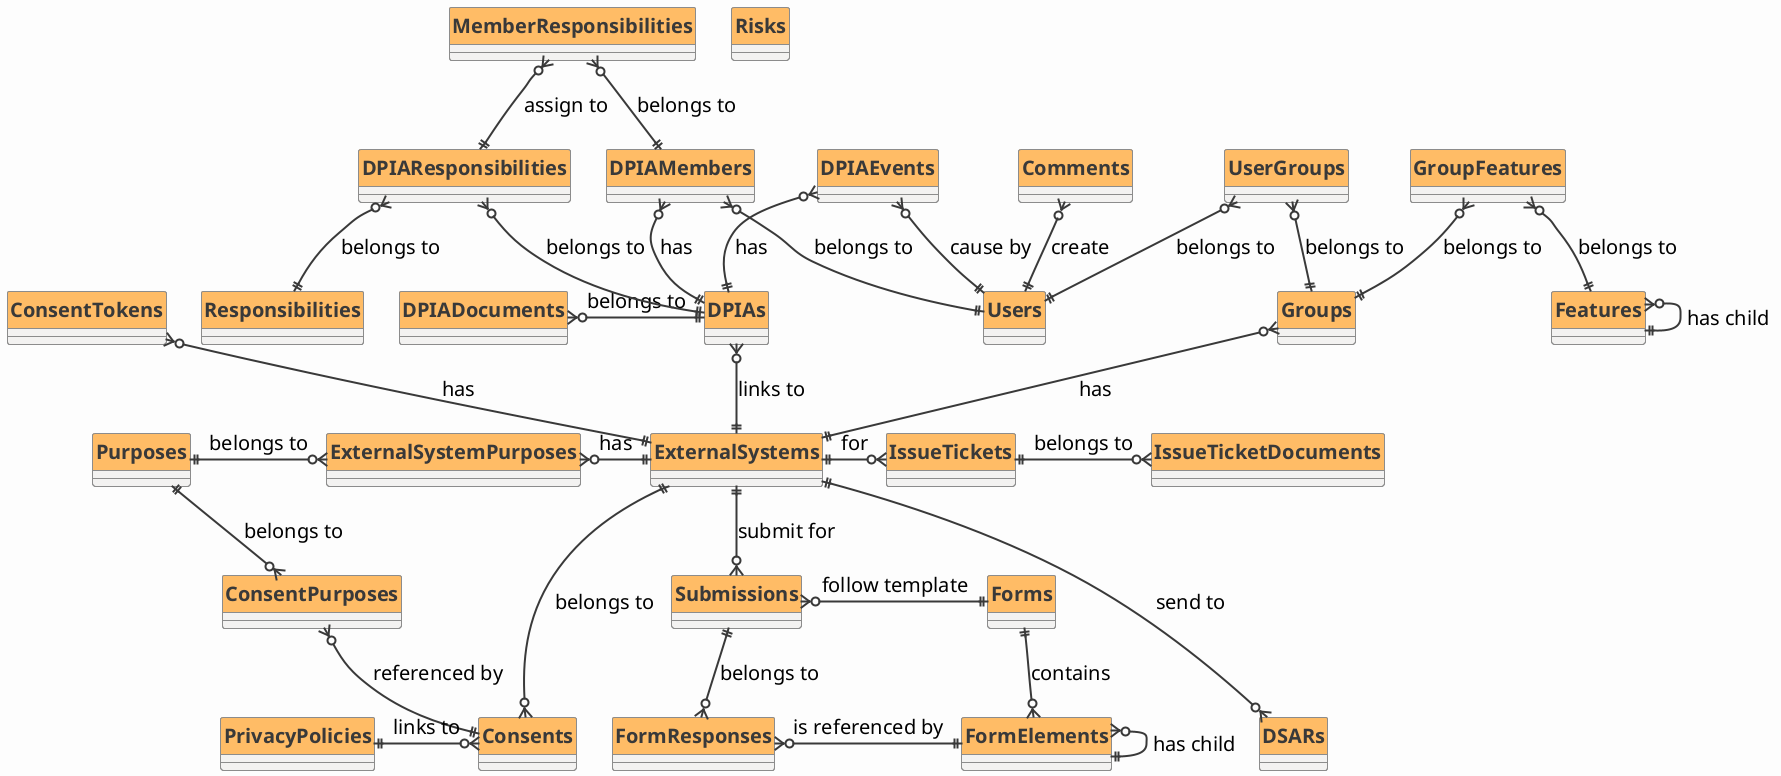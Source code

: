 @startuml
hide circle
top to bottom direction
skinparam packageStyle rectangle
skinparam DefaultFontSize 20
skinparam defaultFontName Arial
skinparam backgroundColor #FDFDFD               
skinparam classBackgroundColor #F3F2F1       
skinparam ClassHeaderBackgroundColor  #FFBC66  
skinparam classBorderColor #8C8C8C          
skinparam ClassBorderThickness 1    
skinparam classFontColor #000000 
skinparam ClassAttributeFontColor #393939
skinparam classFontStyle bold
skinparam ArrowColor #393939         
skinparam ArrowThickness 2         

' ===========================
' ERD Notations
' ===========================
' PK = Primary Key
' FK = Foreign Key
' o--||  : Many-to-One (Mandatory)
' }o--|| : Many-to-One (Optional to Mandatory)
' }o-r-|| : Many-to-One (Optional to Mandatory), Related/Reference
' }o-u-|| : Many-to-One (Optional to Mandatory), Used by
' }o-l-|| : Many-to-One (Optional to Mandatory), Linked/Belongs to
' }o--|| : Many-to-One (Optional to Mandatory), General association
' o--o  : Many-to-Many (if used)
' o--|{  : Many-to-(One or Many)
' -[hidden]-> : Logical ordering / no actual relation

' =======================
' Entities (No attributes)
' =======================

entity "Comments" as Comments
entity "ConsentPurposes" as ConsentPurposes
entity "Consents" as Consents
entity "ConsentTokens" as ConsentTokens
entity "DPIADocuments" as DPIADocuments
entity "DPIAEvents" as DPIAEvents
entity "DPIAMembers" as DPIAMembers
entity "DPIAResponsibilities" as DPIAResponsibilities
entity "DPIAs" as DPIAs
entity "DSARs" as DSARs
entity "ExternalSystemPurposes" as ExternalSystemPurposes
entity "ExternalSystems" as ExternalSystems
entity "Features" as Features

together {
  entity "FormElements" as FormElements
  entity "FormResponses" as FormResponses
  entity "Forms" as Forms
}

entity "GroupFeatures" as GroupFeatures
entity "Groups" as Groups
entity "IssueTicketDocuments" as IssueTicketDocuments
entity "IssueTickets" as IssueTickets
entity "MemberResponsibilities" as MemberResponsibilities
entity "PrivacyPolicies" as PrivacyPolicies
entity "Purposes" as Purposes
entity "Responsibilities" as Responsibilities
entity "Risks" as Risks
entity "Submissions" as Submissions
entity "UserGroups" as UserGroups
entity "Users" as Users

' =======================
' Relationships
' =======================

' =======================
' Relationships with Notation
' =======================

Comments }o--|| Users : create

ConsentPurposes }o-r-|| Consents : referenced by
ConsentPurposes }o-u-|| Purposes : belongs to

ConsentTokens }o--|| ExternalSystems : has
Consents }o-u-|| ExternalSystems : belongs to
Consents }o-l-|| PrivacyPolicies : links to

DPIADocuments }o-r-|| DPIAs : belongs to

DPIAEvents }o--|| DPIAs : has
DPIAEvents }o--|| Users : cause by

DPIAMembers }o--|| DPIAs : has
DPIAMembers }o--|| Users : belongs to

DPIAResponsibilities }o--|| DPIAs : belongs to
DPIAResponsibilities }o--|| Responsibilities : belongs to

DPIAs }o--|| ExternalSystems : links to

DSARs }o--u-|| ExternalSystems : send to

ExternalSystemPurposes }o-r-|| ExternalSystems : has
ExternalSystemPurposes }o-l-|| Purposes : belongs to

Features }o--|| Features : has child

FormElements }o--|| FormElements : has child
FormElements }o-u-|| Forms : contains

FormResponses }o-r-|| FormElements : is referenced by
FormResponses }o-u-|| Submissions : belongs to

GroupFeatures }o--|| Groups : belongs to
GroupFeatures }o--|| Features : belongs to

Groups }o--|| ExternalSystems : has

IssueTicketDocuments }o-l-|| IssueTickets : belongs to

IssueTickets }o-l-|| ExternalSystems : for

MemberResponsibilities }o--|| DPIAMembers : belongs to
MemberResponsibilities }o--|| DPIAResponsibilities : assign to

Submissions }o-l-|| ExternalSystems : submit for
Submissions }o-r-|| Forms : follow template

UserGroups }o--|| Groups : belongs to
UserGroups }o--|| Users : belongs to

IssueTickets -[hidden]-> Submissions
Submissions -[hidden]-> Consents

@enduml
